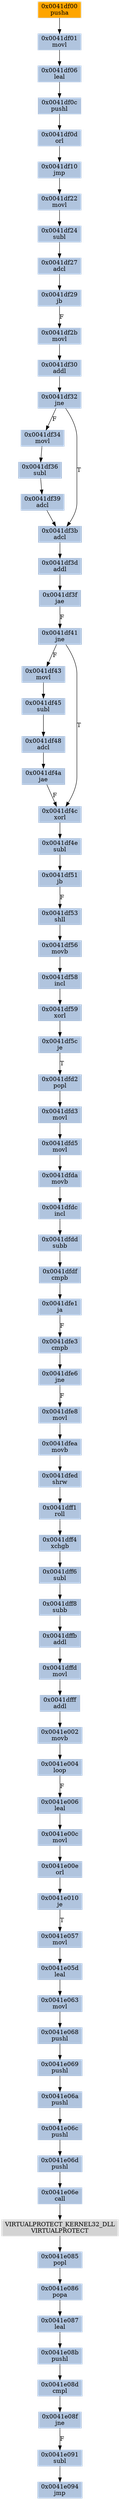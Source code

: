 strict digraph G {
	graph [bgcolor=transparent,
		name=G
	];
	node [color=lightsteelblue,
		fillcolor=lightsteelblue,
		shape=rectangle,
		style=filled
	];
	"0x0041e00c"	[label="0x0041e00c
movl"];
	"0x0041e00e"	[label="0x0041e00e
orl"];
	"0x0041e00c" -> "0x0041e00e"	[color="#000000"];
	"0x0041df48"	[label="0x0041df48
adcl"];
	"0x0041df4a"	[label="0x0041df4a
jae"];
	"0x0041df48" -> "0x0041df4a"	[color="#000000"];
	"0x0041df45"	[label="0x0041df45
subl"];
	"0x0041df45" -> "0x0041df48"	[color="#000000"];
	"0x0041df58"	[label="0x0041df58
incl"];
	"0x0041df59"	[label="0x0041df59
xorl"];
	"0x0041df58" -> "0x0041df59"	[color="#000000"];
	"0x0041e06d"	[label="0x0041e06d
pushl"];
	"0x0041e06e"	[label="0x0041e06e
call"];
	"0x0041e06d" -> "0x0041e06e"	[color="#000000"];
	"0x0041dfd3"	[label="0x0041dfd3
movl"];
	"0x0041dfd5"	[label="0x0041dfd5
movl"];
	"0x0041dfd3" -> "0x0041dfd5"	[color="#000000"];
	"0x0041e057"	[label="0x0041e057
movl"];
	"0x0041e05d"	[label="0x0041e05d
leal"];
	"0x0041e057" -> "0x0041e05d"	[color="#000000"];
	"0x0041dfd2"	[label="0x0041dfd2
popl"];
	"0x0041dfd2" -> "0x0041dfd3"	[color="#000000"];
	"0x0041dfe6"	[label="0x0041dfe6
jne"];
	"0x0041dfe8"	[label="0x0041dfe8
movl"];
	"0x0041dfe6" -> "0x0041dfe8"	[color="#000000",
		label=F];
	"0x0041df34"	[label="0x0041df34
movl"];
	"0x0041df36"	[label="0x0041df36
subl"];
	"0x0041df34" -> "0x0041df36"	[color="#000000"];
	"0x0041dff1"	[label="0x0041dff1
roll"];
	"0x0041dff4"	[label="0x0041dff4
xchgb"];
	"0x0041dff1" -> "0x0041dff4"	[color="#000000"];
	"0x0041df4e"	[label="0x0041df4e
subl"];
	"0x0041df51"	[label="0x0041df51
jb"];
	"0x0041df4e" -> "0x0041df51"	[color="#000000"];
	"0x0041df53"	[label="0x0041df53
shll"];
	"0x0041df56"	[label="0x0041df56
movb"];
	"0x0041df53" -> "0x0041df56"	[color="#000000"];
	"0x0041dfda"	[label="0x0041dfda
movb"];
	"0x0041dfdc"	[label="0x0041dfdc
incl"];
	"0x0041dfda" -> "0x0041dfdc"	[color="#000000"];
	"0x0041df5c"	[label="0x0041df5c
je"];
	"0x0041df5c" -> "0x0041dfd2"	[color="#000000",
		label=T];
	"0x0041df3d"	[label="0x0041df3d
addl"];
	"0x0041df3f"	[label="0x0041df3f
jae"];
	"0x0041df3d" -> "0x0041df3f"	[color="#000000"];
	"0x0041df29"	[label="0x0041df29
jb"];
	"0x0041df2b"	[label="0x0041df2b
movl"];
	"0x0041df29" -> "0x0041df2b"	[color="#000000",
		label=F];
	"0x0041e068"	[label="0x0041e068
pushl"];
	"0x0041e069"	[label="0x0041e069
pushl"];
	"0x0041e068" -> "0x0041e069"	[color="#000000"];
	VIRTUALPROTECT_KERNEL32_DLL	[color=lightgrey,
		fillcolor=lightgrey,
		label="VIRTUALPROTECT_KERNEL32_DLL
VIRTUALPROTECT"];
	"0x0041e06e" -> VIRTUALPROTECT_KERNEL32_DLL	[color="#000000"];
	"0x0041df0c"	[label="0x0041df0c
pushl"];
	"0x0041df0d"	[label="0x0041df0d
orl"];
	"0x0041df0c" -> "0x0041df0d"	[color="#000000"];
	"0x0041e08f"	[label="0x0041e08f
jne"];
	"0x0041e091"	[label="0x0041e091
subl"];
	"0x0041e08f" -> "0x0041e091"	[color="#000000",
		label=F];
	"0x0041df30"	[label="0x0041df30
addl"];
	"0x0041df32"	[label="0x0041df32
jne"];
	"0x0041df30" -> "0x0041df32"	[color="#000000"];
	"0x0041df43"	[label="0x0041df43
movl"];
	"0x0041df43" -> "0x0041df45"	[color="#000000"];
	"0x0041dff8"	[label="0x0041dff8
subb"];
	"0x0041dffb"	[label="0x0041dffb
addl"];
	"0x0041dff8" -> "0x0041dffb"	[color="#000000"];
	"0x0041e08b"	[label="0x0041e08b
pushl"];
	"0x0041e08d"	[label="0x0041e08d
cmpl"];
	"0x0041e08b" -> "0x0041e08d"	[color="#000000"];
	"0x0041dfea"	[label="0x0041dfea
movb"];
	"0x0041dfed"	[label="0x0041dfed
shrw"];
	"0x0041dfea" -> "0x0041dfed"	[color="#000000"];
	"0x0041e063"	[label="0x0041e063
movl"];
	"0x0041e05d" -> "0x0041e063"	[color="#000000"];
	"0x0041e010"	[label="0x0041e010
je"];
	"0x0041e00e" -> "0x0041e010"	[color="#000000"];
	"0x0041e085"	[label="0x0041e085
popl"];
	"0x0041e086"	[label="0x0041e086
popa"];
	"0x0041e085" -> "0x0041e086"	[color="#000000"];
	"0x0041e010" -> "0x0041e057"	[color="#000000",
		label=T];
	"0x0041dfe3"	[label="0x0041dfe3
cmpb"];
	"0x0041dfe3" -> "0x0041dfe6"	[color="#000000"];
	"0x0041df27"	[label="0x0041df27
adcl"];
	"0x0041df27" -> "0x0041df29"	[color="#000000"];
	"0x0041df24"	[label="0x0041df24
subl"];
	"0x0041df24" -> "0x0041df27"	[color="#000000"];
	"0x0041dfed" -> "0x0041dff1"	[color="#000000"];
	"0x0041df41"	[label="0x0041df41
jne"];
	"0x0041df3f" -> "0x0041df41"	[color="#000000",
		label=F];
	"0x0041dfff"	[label="0x0041dfff
addl"];
	"0x0041e002"	[label="0x0041e002
movb"];
	"0x0041dfff" -> "0x0041e002"	[color="#000000"];
	"0x0041df2b" -> "0x0041df30"	[color="#000000"];
	"0x0041e06c"	[label="0x0041e06c
pushl"];
	"0x0041e06c" -> "0x0041e06d"	[color="#000000"];
	"0x0041dfdf"	[label="0x0041dfdf
cmpb"];
	"0x0041dfe1"	[label="0x0041dfe1
ja"];
	"0x0041dfdf" -> "0x0041dfe1"	[color="#000000"];
	"0x0041df39"	[label="0x0041df39
adcl"];
	"0x0041df36" -> "0x0041df39"	[color="#000000"];
	"0x0041e06a"	[label="0x0041e06a
pushl"];
	"0x0041e069" -> "0x0041e06a"	[color="#000000"];
	"0x0041df3b"	[label="0x0041df3b
adcl"];
	"0x0041df39" -> "0x0041df3b"	[color="#000000"];
	"0x0041dfdd"	[label="0x0041dfdd
subb"];
	"0x0041dfdc" -> "0x0041dfdd"	[color="#000000"];
	"0x0041df41" -> "0x0041df43"	[color="#000000",
		label=F];
	"0x0041df4c"	[label="0x0041df4c
xorl"];
	"0x0041df41" -> "0x0041df4c"	[color="#000000",
		label=T];
	"0x0041e094"	[label="0x0041e094
jmp"];
	"0x0041df00"	[color=lightgrey,
		fillcolor=orange,
		label="0x0041df00
pusha"];
	"0x0041df01"	[label="0x0041df01
movl"];
	"0x0041df00" -> "0x0041df01"	[color="#000000"];
	"0x0041e087"	[label="0x0041e087
leal"];
	"0x0041e086" -> "0x0041e087"	[color="#000000"];
	"0x0041dfe8" -> "0x0041dfea"	[color="#000000"];
	"0x0041df22"	[label="0x0041df22
movl"];
	"0x0041df22" -> "0x0041df24"	[color="#000000"];
	VIRTUALPROTECT_KERNEL32_DLL -> "0x0041e085"	[color="#000000"];
	"0x0041dfe1" -> "0x0041dfe3"	[color="#000000",
		label=F];
	"0x0041df4c" -> "0x0041df4e"	[color="#000000"];
	"0x0041e087" -> "0x0041e08b"	[color="#000000"];
	"0x0041dff6"	[label="0x0041dff6
subl"];
	"0x0041dff4" -> "0x0041dff6"	[color="#000000"];
	"0x0041dfd5" -> "0x0041dfda"	[color="#000000"];
	"0x0041df51" -> "0x0041df53"	[color="#000000",
		label=F];
	"0x0041dfdd" -> "0x0041dfdf"	[color="#000000"];
	"0x0041dffd"	[label="0x0041dffd
movl"];
	"0x0041dffd" -> "0x0041dfff"	[color="#000000"];
	"0x0041df3b" -> "0x0041df3d"	[color="#000000"];
	"0x0041e004"	[label="0x0041e004
loop"];
	"0x0041e002" -> "0x0041e004"	[color="#000000"];
	"0x0041df10"	[label="0x0041df10
jmp"];
	"0x0041df10" -> "0x0041df22"	[color="#000000"];
	"0x0041dff6" -> "0x0041dff8"	[color="#000000"];
	"0x0041df0d" -> "0x0041df10"	[color="#000000"];
	"0x0041e06a" -> "0x0041e06c"	[color="#000000"];
	"0x0041df59" -> "0x0041df5c"	[color="#000000"];
	"0x0041df4a" -> "0x0041df4c"	[color="#000000",
		label=F];
	"0x0041e08d" -> "0x0041e08f"	[color="#000000"];
	"0x0041df06"	[label="0x0041df06
leal"];
	"0x0041df06" -> "0x0041df0c"	[color="#000000"];
	"0x0041dffb" -> "0x0041dffd"	[color="#000000"];
	"0x0041e063" -> "0x0041e068"	[color="#000000"];
	"0x0041df56" -> "0x0041df58"	[color="#000000"];
	"0x0041e006"	[label="0x0041e006
leal"];
	"0x0041e006" -> "0x0041e00c"	[color="#000000"];
	"0x0041e004" -> "0x0041e006"	[color="#000000",
		label=F];
	"0x0041df32" -> "0x0041df34"	[color="#000000",
		label=F];
	"0x0041df32" -> "0x0041df3b"	[color="#000000",
		label=T];
	"0x0041df01" -> "0x0041df06"	[color="#000000"];
	"0x0041e091" -> "0x0041e094"	[color="#000000"];
}
